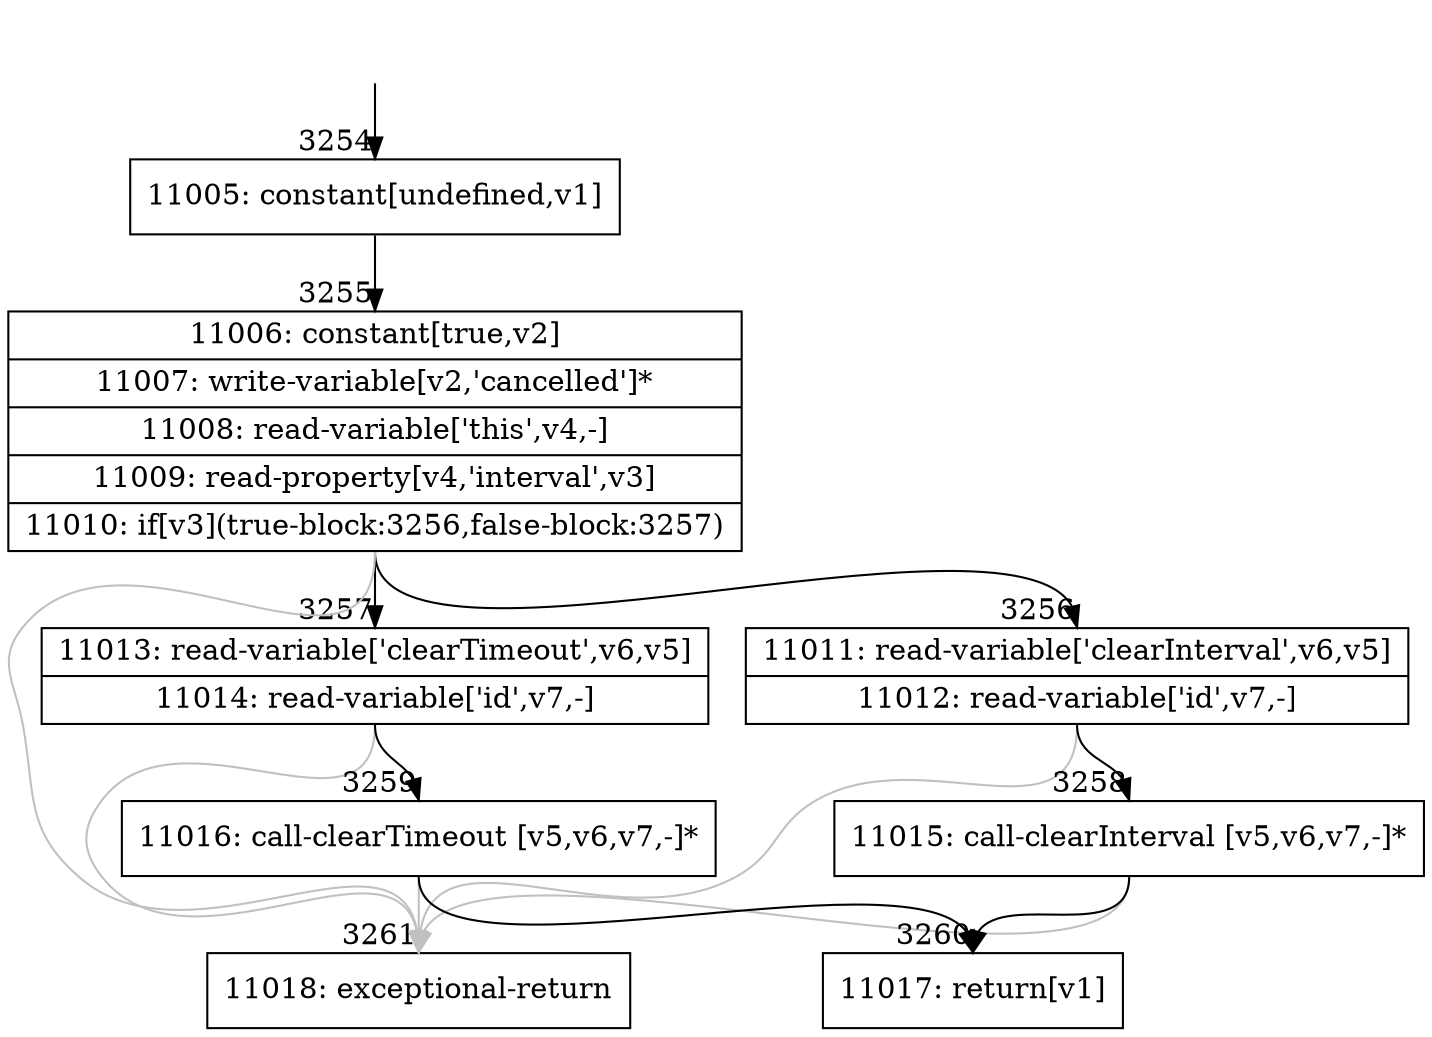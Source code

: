 digraph {
rankdir="TD"
BB_entry173[shape=none,label=""];
BB_entry173 -> BB3254 [tailport=s, headport=n, headlabel="    3254"]
BB3254 [shape=record label="{11005: constant[undefined,v1]}" ] 
BB3254 -> BB3255 [tailport=s, headport=n, headlabel="      3255"]
BB3255 [shape=record label="{11006: constant[true,v2]|11007: write-variable[v2,'cancelled']*|11008: read-variable['this',v4,-]|11009: read-property[v4,'interval',v3]|11010: if[v3](true-block:3256,false-block:3257)}" ] 
BB3255 -> BB3256 [tailport=s, headport=n, headlabel="      3256"]
BB3255 -> BB3257 [tailport=s, headport=n, headlabel="      3257"]
BB3255 -> BB3261 [tailport=s, headport=n, color=gray, headlabel="      3261"]
BB3256 [shape=record label="{11011: read-variable['clearInterval',v6,v5]|11012: read-variable['id',v7,-]}" ] 
BB3256 -> BB3258 [tailport=s, headport=n, headlabel="      3258"]
BB3256 -> BB3261 [tailport=s, headport=n, color=gray]
BB3257 [shape=record label="{11013: read-variable['clearTimeout',v6,v5]|11014: read-variable['id',v7,-]}" ] 
BB3257 -> BB3259 [tailport=s, headport=n, headlabel="      3259"]
BB3257 -> BB3261 [tailport=s, headport=n, color=gray]
BB3258 [shape=record label="{11015: call-clearInterval [v5,v6,v7,-]*}" ] 
BB3258 -> BB3260 [tailport=s, headport=n, headlabel="      3260"]
BB3258 -> BB3261 [tailport=s, headport=n, color=gray]
BB3259 [shape=record label="{11016: call-clearTimeout [v5,v6,v7,-]*}" ] 
BB3259 -> BB3260 [tailport=s, headport=n]
BB3259 -> BB3261 [tailport=s, headport=n, color=gray]
BB3260 [shape=record label="{11017: return[v1]}" ] 
BB3261 [shape=record label="{11018: exceptional-return}" ] 
//#$~ 5526
}
